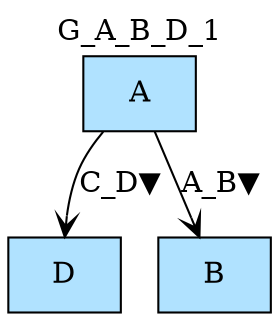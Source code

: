 digraph {graph[label=G_A_B_D_1,labelloc=tl,labelfontsize=12];
"D"[shape=box,fillcolor=lightskyblue1,style = filled,label="D"];
"B"[shape=box,fillcolor=lightskyblue1,style = filled,label="B"];
"A"[shape=box,fillcolor=lightskyblue1,style = filled,label="A"];

"A"->"B"[label="A_B▼",arrowhead=vee];
"A"->"D"[label="C_D▼",arrowhead=vee];
}